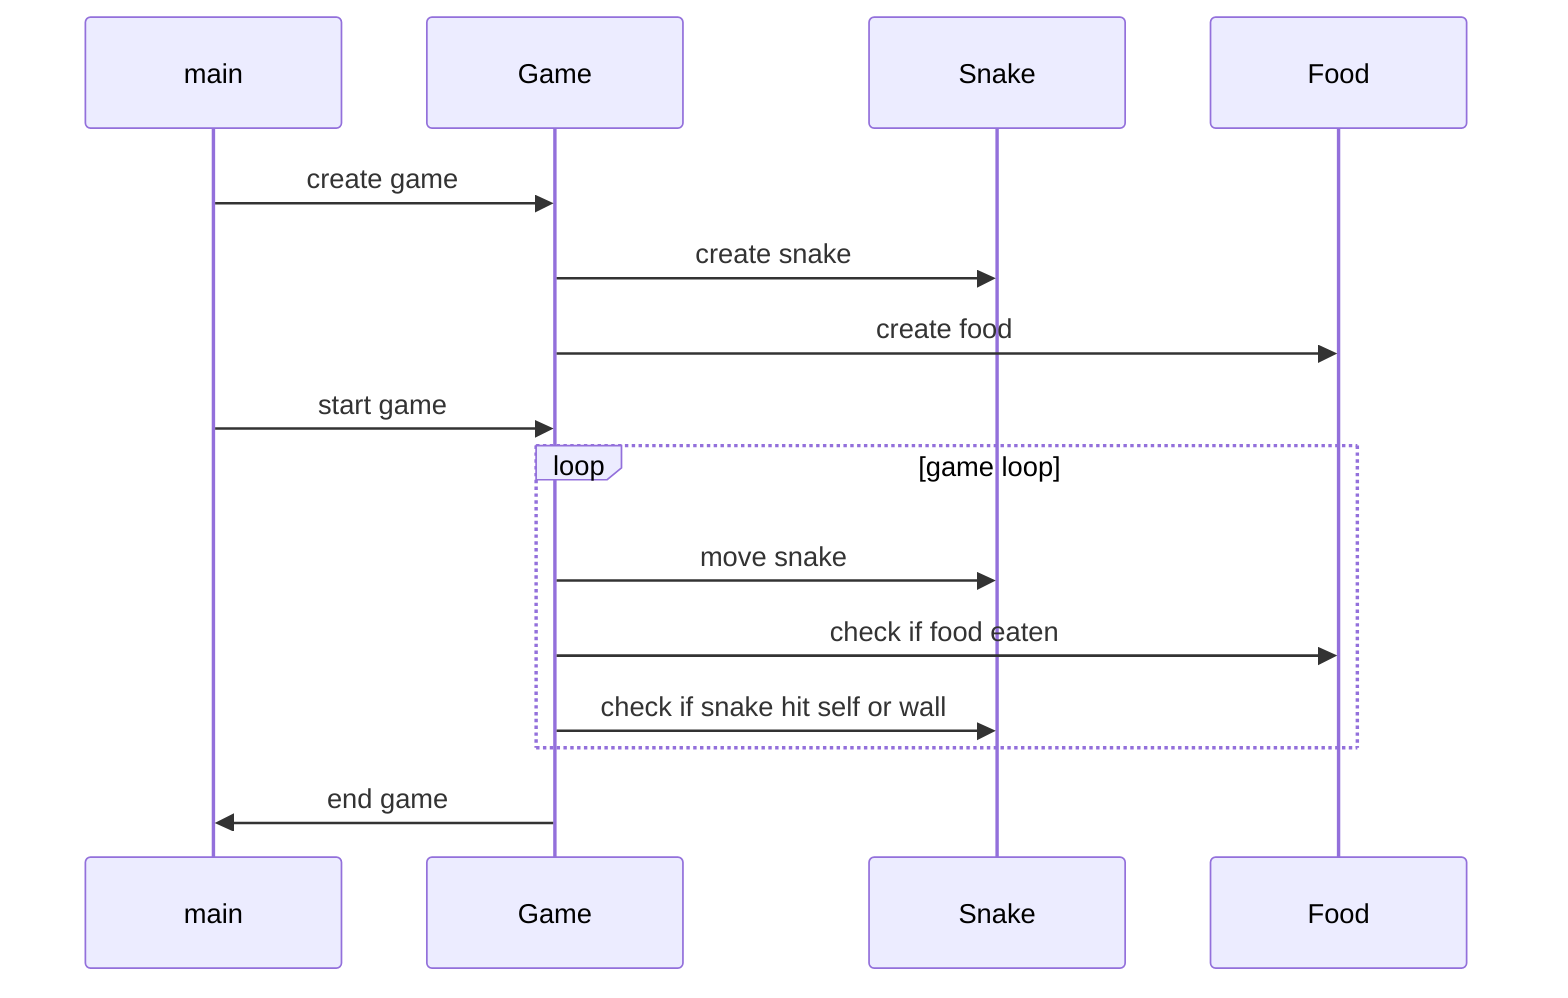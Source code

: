 sequenceDiagram
    participant M as main
    participant G as Game
    participant S as Snake
    participant F as Food
    M->>G: create game
    G->>S: create snake
    G->>F: create food
    M->>G: start game
    loop game loop
        G->>S: move snake
        G->>F: check if food eaten
        G->>S: check if snake hit self or wall
    end
    G->>M: end game